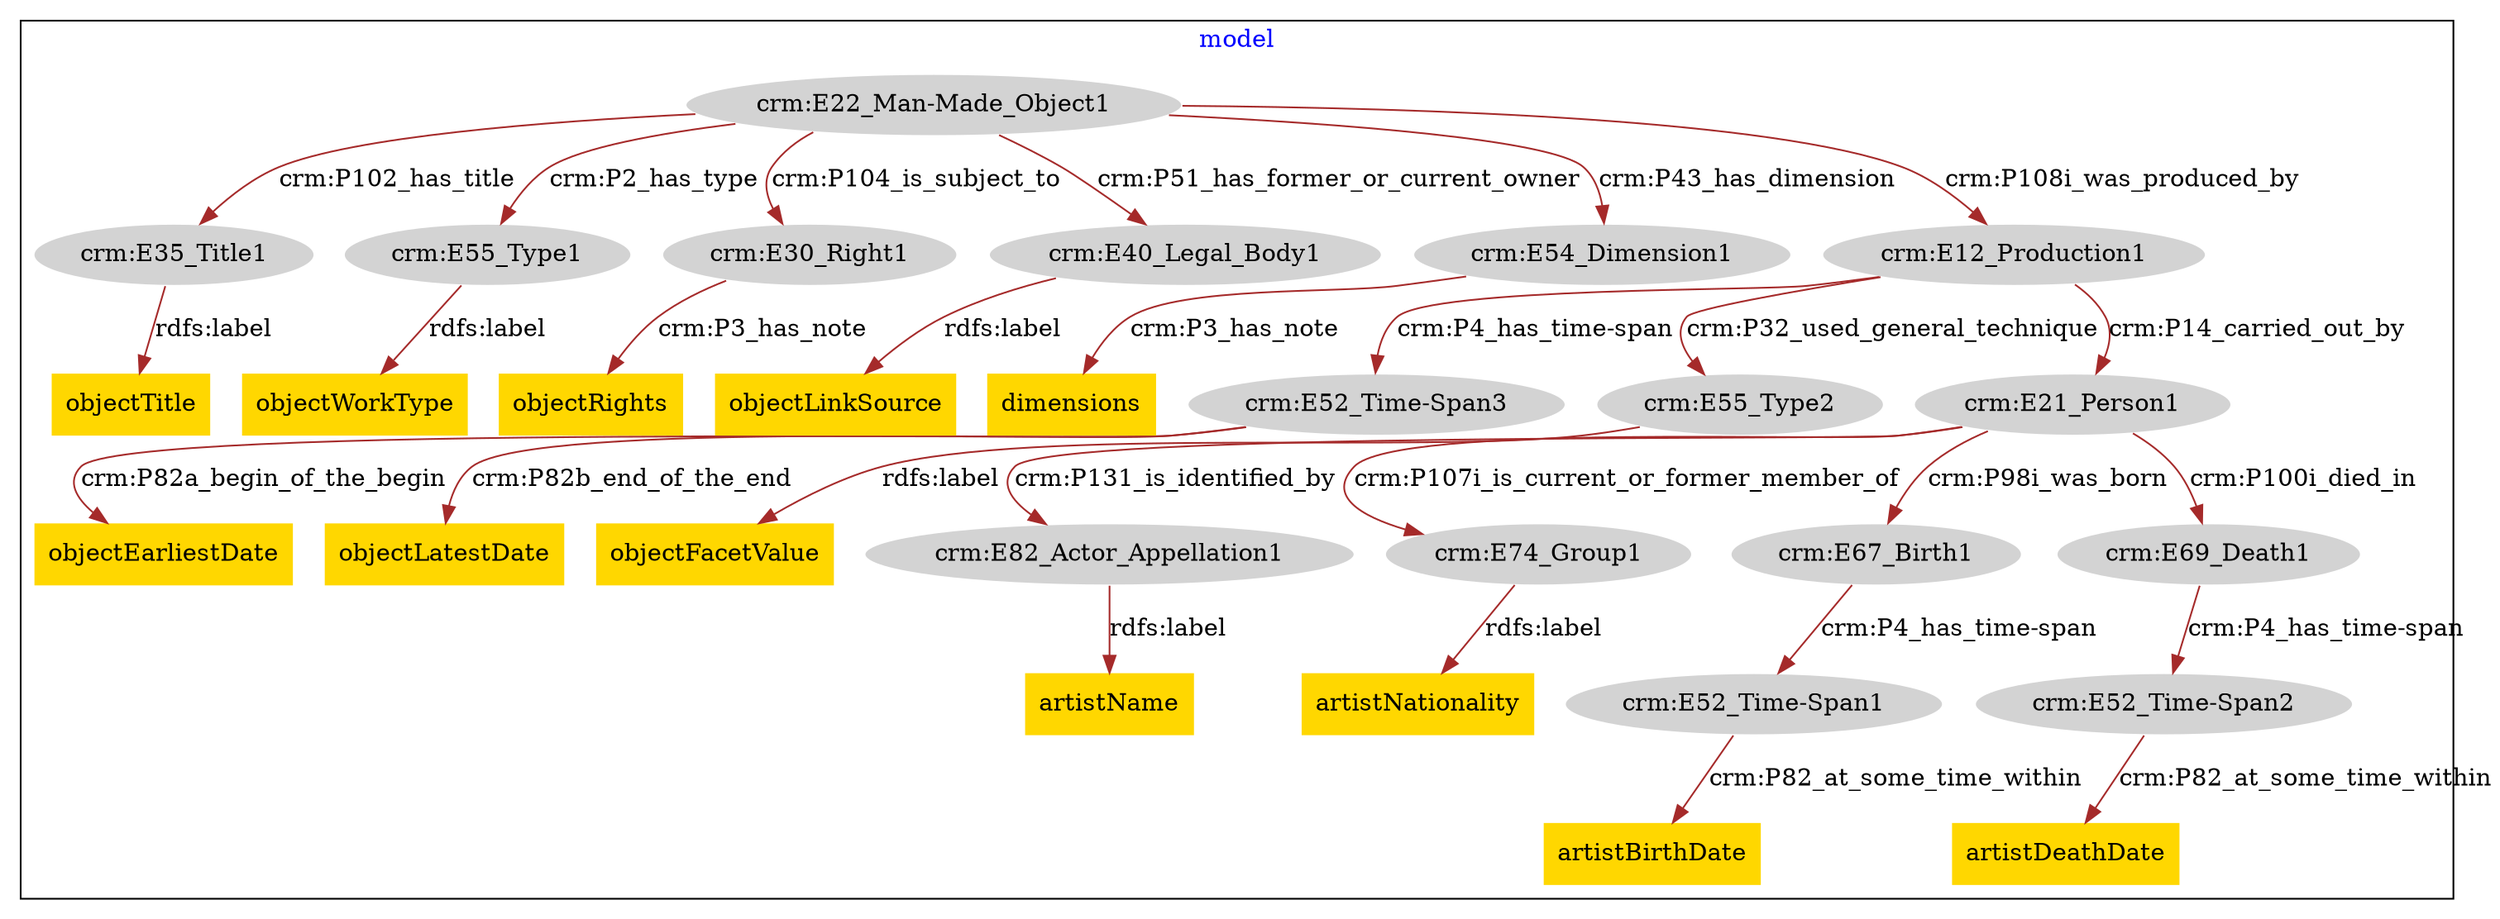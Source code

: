 digraph n0 {
fontcolor="blue"
remincross="true"
subgraph cluster {
label="model"
"crm:E35_Title1"[style="filled",color="white",fillcolor="lightgray",label="crm:E35_Title1"];
"objectTitle"[shape="plaintext",style="filled",fillcolor="gold",label="objectTitle"];
"crm:E55_Type1"[style="filled",color="white",fillcolor="lightgray",label="crm:E55_Type1"];
"objectWorkType"[shape="plaintext",style="filled",fillcolor="gold",label="objectWorkType"];
"crm:E82_Actor_Appellation1"[style="filled",color="white",fillcolor="lightgray",label="crm:E82_Actor_Appellation1"];
"artistName"[shape="plaintext",style="filled",fillcolor="gold",label="artistName"];
"crm:E74_Group1"[style="filled",color="white",fillcolor="lightgray",label="crm:E74_Group1"];
"artistNationality"[shape="plaintext",style="filled",fillcolor="gold",label="artistNationality"];
"crm:E52_Time-Span1"[style="filled",color="white",fillcolor="lightgray",label="crm:E52_Time-Span1"];
"artistBirthDate"[shape="plaintext",style="filled",fillcolor="gold",label="artistBirthDate"];
"crm:E52_Time-Span2"[style="filled",color="white",fillcolor="lightgray",label="crm:E52_Time-Span2"];
"artistDeathDate"[shape="plaintext",style="filled",fillcolor="gold",label="artistDeathDate"];
"crm:E52_Time-Span3"[style="filled",color="white",fillcolor="lightgray",label="crm:E52_Time-Span3"];
"objectEarliestDate"[shape="plaintext",style="filled",fillcolor="gold",label="objectEarliestDate"];
"objectLatestDate"[shape="plaintext",style="filled",fillcolor="gold",label="objectLatestDate"];
"crm:E30_Right1"[style="filled",color="white",fillcolor="lightgray",label="crm:E30_Right1"];
"objectRights"[shape="plaintext",style="filled",fillcolor="gold",label="objectRights"];
"crm:E55_Type2"[style="filled",color="white",fillcolor="lightgray",label="crm:E55_Type2"];
"objectFacetValue"[shape="plaintext",style="filled",fillcolor="gold",label="objectFacetValue"];
"crm:E40_Legal_Body1"[style="filled",color="white",fillcolor="lightgray",label="crm:E40_Legal_Body1"];
"objectLinkSource"[shape="plaintext",style="filled",fillcolor="gold",label="objectLinkSource"];
"crm:E54_Dimension1"[style="filled",color="white",fillcolor="lightgray",label="crm:E54_Dimension1"];
"dimensions"[shape="plaintext",style="filled",fillcolor="gold",label="dimensions"];
"crm:E22_Man-Made_Object1"[style="filled",color="white",fillcolor="lightgray",label="crm:E22_Man-Made_Object1"];
"crm:E12_Production1"[style="filled",color="white",fillcolor="lightgray",label="crm:E12_Production1"];
"crm:E21_Person1"[style="filled",color="white",fillcolor="lightgray",label="crm:E21_Person1"];
"crm:E67_Birth1"[style="filled",color="white",fillcolor="lightgray",label="crm:E67_Birth1"];
"crm:E69_Death1"[style="filled",color="white",fillcolor="lightgray",label="crm:E69_Death1"];
}
"crm:E35_Title1" -> "objectTitle"[color="brown",fontcolor="black",label="rdfs:label"];
"crm:E55_Type1" -> "objectWorkType"[color="brown",fontcolor="black",label="rdfs:label"];
"crm:E82_Actor_Appellation1" -> "artistName"[color="brown",fontcolor="black",label="rdfs:label"];
"crm:E74_Group1" -> "artistNationality"[color="brown",fontcolor="black",label="rdfs:label"];
"crm:E52_Time-Span1" -> "artistBirthDate"[color="brown",fontcolor="black",label="crm:P82_at_some_time_within"];
"crm:E52_Time-Span2" -> "artistDeathDate"[color="brown",fontcolor="black",label="crm:P82_at_some_time_within"];
"crm:E52_Time-Span3" -> "objectEarliestDate"[color="brown",fontcolor="black",label="crm:P82a_begin_of_the_begin"];
"crm:E52_Time-Span3" -> "objectLatestDate"[color="brown",fontcolor="black",label="crm:P82b_end_of_the_end"];
"crm:E30_Right1" -> "objectRights"[color="brown",fontcolor="black",label="crm:P3_has_note"];
"crm:E55_Type2" -> "objectFacetValue"[color="brown",fontcolor="black",label="rdfs:label"];
"crm:E40_Legal_Body1" -> "objectLinkSource"[color="brown",fontcolor="black",label="rdfs:label"];
"crm:E54_Dimension1" -> "dimensions"[color="brown",fontcolor="black",label="crm:P3_has_note"];
"crm:E22_Man-Made_Object1" -> "crm:E12_Production1"[color="brown",fontcolor="black",label="crm:P108i_was_produced_by"];
"crm:E22_Man-Made_Object1" -> "crm:E35_Title1"[color="brown",fontcolor="black",label="crm:P102_has_title"];
"crm:E22_Man-Made_Object1" -> "crm:E30_Right1"[color="brown",fontcolor="black",label="crm:P104_is_subject_to"];
"crm:E22_Man-Made_Object1" -> "crm:E55_Type1"[color="brown",fontcolor="black",label="crm:P2_has_type"];
"crm:E22_Man-Made_Object1" -> "crm:E54_Dimension1"[color="brown",fontcolor="black",label="crm:P43_has_dimension"];
"crm:E22_Man-Made_Object1" -> "crm:E40_Legal_Body1"[color="brown",fontcolor="black",label="crm:P51_has_former_or_current_owner"];
"crm:E12_Production1" -> "crm:E21_Person1"[color="brown",fontcolor="black",label="crm:P14_carried_out_by"];
"crm:E12_Production1" -> "crm:E55_Type2"[color="brown",fontcolor="black",label="crm:P32_used_general_technique"];
"crm:E12_Production1" -> "crm:E52_Time-Span3"[color="brown",fontcolor="black",label="crm:P4_has_time-span"];
"crm:E21_Person1" -> "crm:E67_Birth1"[color="brown",fontcolor="black",label="crm:P98i_was_born"];
"crm:E21_Person1" -> "crm:E69_Death1"[color="brown",fontcolor="black",label="crm:P100i_died_in"];
"crm:E21_Person1" -> "crm:E74_Group1"[color="brown",fontcolor="black",label="crm:P107i_is_current_or_former_member_of"];
"crm:E21_Person1" -> "crm:E82_Actor_Appellation1"[color="brown",fontcolor="black",label="crm:P131_is_identified_by"];
"crm:E67_Birth1" -> "crm:E52_Time-Span1"[color="brown",fontcolor="black",label="crm:P4_has_time-span"];
"crm:E69_Death1" -> "crm:E52_Time-Span2"[color="brown",fontcolor="black",label="crm:P4_has_time-span"];
}
